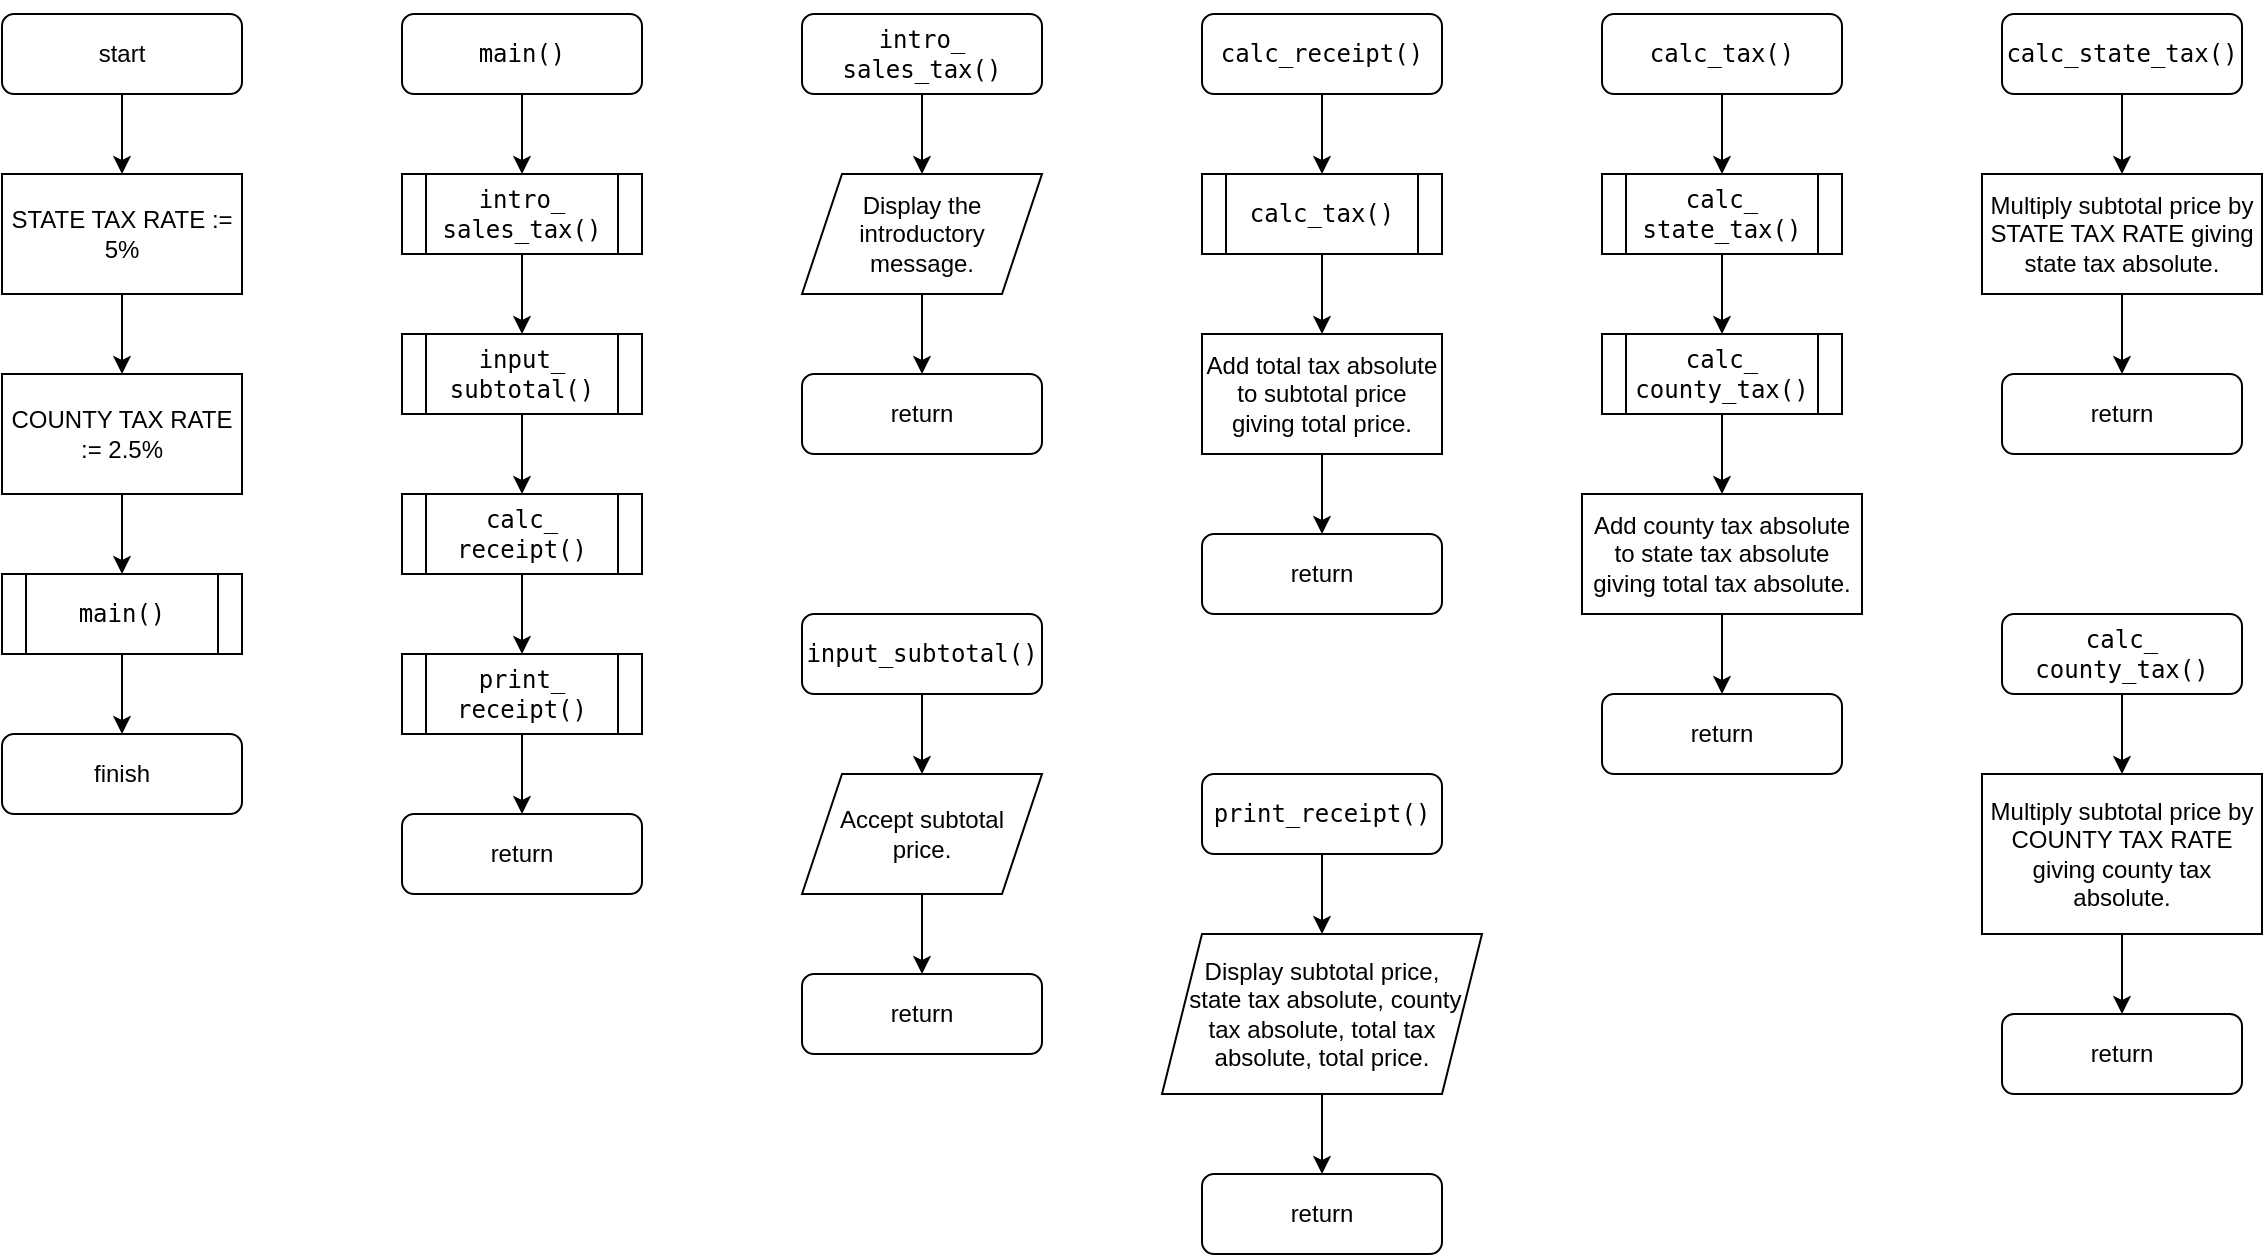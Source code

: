 <mxfile version="13.7.9" type="device"><diagram id="hMVJtsUQYAawdHeMLFiz" name="Page-1"><mxGraphModel dx="868" dy="423" grid="1" gridSize="10" guides="1" tooltips="1" connect="1" arrows="1" fold="1" page="1" pageScale="1" pageWidth="850" pageHeight="1100" math="0" shadow="0"><root><mxCell id="0"/><mxCell id="1" parent="0"/><mxCell id="LimSXAI5MXPxPju-6FYf-11" style="edgeStyle=orthogonalEdgeStyle;rounded=0;orthogonalLoop=1;jettySize=auto;html=1;entryX=0.5;entryY=0;entryDx=0;entryDy=0;" parent="1" source="LimSXAI5MXPxPju-6FYf-1" target="LimSXAI5MXPxPju-6FYf-3" edge="1"><mxGeometry relative="1" as="geometry"/></mxCell><mxCell id="LimSXAI5MXPxPju-6FYf-1" value="start" style="rounded=1;whiteSpace=wrap;html=1;" parent="1" vertex="1"><mxGeometry x="80" y="40" width="120" height="40" as="geometry"/></mxCell><mxCell id="LimSXAI5MXPxPju-6FYf-12" style="edgeStyle=orthogonalEdgeStyle;rounded=0;orthogonalLoop=1;jettySize=auto;html=1;entryX=0.5;entryY=0;entryDx=0;entryDy=0;" parent="1" source="LimSXAI5MXPxPju-6FYf-3" target="LimSXAI5MXPxPju-6FYf-4" edge="1"><mxGeometry relative="1" as="geometry"/></mxCell><mxCell id="LimSXAI5MXPxPju-6FYf-3" value="STATE TAX RATE := 5%" style="rounded=0;whiteSpace=wrap;html=1;" parent="1" vertex="1"><mxGeometry x="80" y="120" width="120" height="60" as="geometry"/></mxCell><mxCell id="LimSXAI5MXPxPju-6FYf-13" style="edgeStyle=orthogonalEdgeStyle;rounded=0;orthogonalLoop=1;jettySize=auto;html=1;entryX=0.5;entryY=0;entryDx=0;entryDy=0;" parent="1" source="LimSXAI5MXPxPju-6FYf-4" target="Ue2dc8_IBO33NSzeEOEW-12" edge="1"><mxGeometry relative="1" as="geometry"><mxPoint x="140" y="320" as="targetPoint"/></mxGeometry></mxCell><mxCell id="LimSXAI5MXPxPju-6FYf-4" value="COUNTY TAX RATE := 2.5%" style="rounded=0;whiteSpace=wrap;html=1;" parent="1" vertex="1"><mxGeometry x="80" y="220" width="120" height="60" as="geometry"/></mxCell><mxCell id="Ue2dc8_IBO33NSzeEOEW-58" style="edgeStyle=orthogonalEdgeStyle;rounded=0;orthogonalLoop=1;jettySize=auto;html=1;entryX=0.5;entryY=0;entryDx=0;entryDy=0;" edge="1" parent="1" source="Ue2dc8_IBO33NSzeEOEW-4" target="Ue2dc8_IBO33NSzeEOEW-57"><mxGeometry relative="1" as="geometry"/></mxCell><mxCell id="Ue2dc8_IBO33NSzeEOEW-4" value="Multiply subtotal price by STATE TAX RATE giving state tax absolute." style="rounded=0;whiteSpace=wrap;html=1;" vertex="1" parent="1"><mxGeometry x="1070" y="120" width="140" height="60" as="geometry"/></mxCell><mxCell id="Ue2dc8_IBO33NSzeEOEW-62" style="edgeStyle=orthogonalEdgeStyle;rounded=0;orthogonalLoop=1;jettySize=auto;html=1;entryX=0.5;entryY=0;entryDx=0;entryDy=0;" edge="1" parent="1" source="Ue2dc8_IBO33NSzeEOEW-6" target="Ue2dc8_IBO33NSzeEOEW-60"><mxGeometry relative="1" as="geometry"/></mxCell><mxCell id="Ue2dc8_IBO33NSzeEOEW-6" value="Multiply subtotal price by COUNTY TAX RATE giving county tax absolute." style="rounded=0;whiteSpace=wrap;html=1;" vertex="1" parent="1"><mxGeometry x="1070" y="420" width="140" height="80" as="geometry"/></mxCell><mxCell id="Ue2dc8_IBO33NSzeEOEW-14" style="edgeStyle=orthogonalEdgeStyle;rounded=0;orthogonalLoop=1;jettySize=auto;html=1;entryX=0.5;entryY=0;entryDx=0;entryDy=0;" edge="1" parent="1" source="Ue2dc8_IBO33NSzeEOEW-12" target="Ue2dc8_IBO33NSzeEOEW-13"><mxGeometry relative="1" as="geometry"/></mxCell><mxCell id="Ue2dc8_IBO33NSzeEOEW-12" value="&lt;pre&gt;main()&lt;/pre&gt;" style="shape=process;whiteSpace=wrap;html=1;backgroundOutline=1;" vertex="1" parent="1"><mxGeometry x="80" y="320" width="120" height="40" as="geometry"/></mxCell><mxCell id="Ue2dc8_IBO33NSzeEOEW-13" value="finish" style="rounded=1;whiteSpace=wrap;html=1;" vertex="1" parent="1"><mxGeometry x="80" y="400" width="120" height="40" as="geometry"/></mxCell><mxCell id="Ue2dc8_IBO33NSzeEOEW-77" style="edgeStyle=orthogonalEdgeStyle;rounded=0;orthogonalLoop=1;jettySize=auto;html=1;entryX=0.5;entryY=0;entryDx=0;entryDy=0;" edge="1" parent="1" source="Ue2dc8_IBO33NSzeEOEW-15" target="Ue2dc8_IBO33NSzeEOEW-64"><mxGeometry relative="1" as="geometry"/></mxCell><mxCell id="Ue2dc8_IBO33NSzeEOEW-15" value="&lt;pre&gt;main()&lt;/pre&gt;" style="rounded=1;whiteSpace=wrap;html=1;" vertex="1" parent="1"><mxGeometry x="280" y="40" width="120" height="40" as="geometry"/></mxCell><mxCell id="Ue2dc8_IBO33NSzeEOEW-28" style="edgeStyle=orthogonalEdgeStyle;rounded=0;orthogonalLoop=1;jettySize=auto;html=1;entryX=0.5;entryY=0;entryDx=0;entryDy=0;" edge="1" parent="1" source="Ue2dc8_IBO33NSzeEOEW-25" target="Ue2dc8_IBO33NSzeEOEW-26"><mxGeometry relative="1" as="geometry"/></mxCell><mxCell id="Ue2dc8_IBO33NSzeEOEW-25" value="&lt;pre&gt;intro_&lt;br&gt;sales_tax()&lt;/pre&gt;" style="rounded=1;whiteSpace=wrap;html=1;" vertex="1" parent="1"><mxGeometry x="480" y="40" width="120" height="40" as="geometry"/></mxCell><mxCell id="Ue2dc8_IBO33NSzeEOEW-29" style="edgeStyle=orthogonalEdgeStyle;rounded=0;orthogonalLoop=1;jettySize=auto;html=1;entryX=0.5;entryY=0;entryDx=0;entryDy=0;" edge="1" parent="1" source="Ue2dc8_IBO33NSzeEOEW-26" target="Ue2dc8_IBO33NSzeEOEW-27"><mxGeometry relative="1" as="geometry"/></mxCell><mxCell id="Ue2dc8_IBO33NSzeEOEW-26" value="Display the introductory message." style="shape=parallelogram;perimeter=parallelogramPerimeter;whiteSpace=wrap;html=1;fixedSize=1;" vertex="1" parent="1"><mxGeometry x="480" y="120" width="120" height="60" as="geometry"/></mxCell><mxCell id="Ue2dc8_IBO33NSzeEOEW-27" value="return" style="rounded=1;whiteSpace=wrap;html=1;" vertex="1" parent="1"><mxGeometry x="480" y="220" width="120" height="40" as="geometry"/></mxCell><mxCell id="Ue2dc8_IBO33NSzeEOEW-39" style="edgeStyle=orthogonalEdgeStyle;rounded=0;orthogonalLoop=1;jettySize=auto;html=1;entryX=0.5;entryY=0;entryDx=0;entryDy=0;" edge="1" parent="1" source="Ue2dc8_IBO33NSzeEOEW-30" target="Ue2dc8_IBO33NSzeEOEW-31"><mxGeometry relative="1" as="geometry"/></mxCell><mxCell id="Ue2dc8_IBO33NSzeEOEW-30" value="&lt;pre&gt;calc_receipt()&lt;/pre&gt;" style="rounded=1;whiteSpace=wrap;html=1;" vertex="1" parent="1"><mxGeometry x="680" y="40" width="120" height="40" as="geometry"/></mxCell><mxCell id="Ue2dc8_IBO33NSzeEOEW-45" style="edgeStyle=orthogonalEdgeStyle;rounded=0;orthogonalLoop=1;jettySize=auto;html=1;" edge="1" parent="1" source="Ue2dc8_IBO33NSzeEOEW-31" target="Ue2dc8_IBO33NSzeEOEW-38"><mxGeometry relative="1" as="geometry"/></mxCell><mxCell id="Ue2dc8_IBO33NSzeEOEW-31" value="&lt;pre&gt;calc_tax()&lt;/pre&gt;" style="shape=process;whiteSpace=wrap;html=1;backgroundOutline=1;" vertex="1" parent="1"><mxGeometry x="680" y="120" width="120" height="40" as="geometry"/></mxCell><mxCell id="Ue2dc8_IBO33NSzeEOEW-42" style="edgeStyle=orthogonalEdgeStyle;rounded=0;orthogonalLoop=1;jettySize=auto;html=1;entryX=0.5;entryY=0;entryDx=0;entryDy=0;" edge="1" parent="1" source="Ue2dc8_IBO33NSzeEOEW-38" target="Ue2dc8_IBO33NSzeEOEW-41"><mxGeometry relative="1" as="geometry"/></mxCell><mxCell id="Ue2dc8_IBO33NSzeEOEW-38" value="Add total tax absolute to subtotal price giving total price." style="rounded=0;whiteSpace=wrap;html=1;" vertex="1" parent="1"><mxGeometry x="680" y="200" width="120" height="60" as="geometry"/></mxCell><mxCell id="Ue2dc8_IBO33NSzeEOEW-41" value="return" style="rounded=1;whiteSpace=wrap;html=1;" vertex="1" parent="1"><mxGeometry x="680" y="300" width="120" height="40" as="geometry"/></mxCell><mxCell id="Ue2dc8_IBO33NSzeEOEW-50" style="edgeStyle=orthogonalEdgeStyle;rounded=0;orthogonalLoop=1;jettySize=auto;html=1;entryX=0.5;entryY=0;entryDx=0;entryDy=0;" edge="1" parent="1" source="Ue2dc8_IBO33NSzeEOEW-46" target="Ue2dc8_IBO33NSzeEOEW-47"><mxGeometry relative="1" as="geometry"/></mxCell><mxCell id="Ue2dc8_IBO33NSzeEOEW-46" value="&lt;pre&gt;calc_tax()&lt;/pre&gt;" style="rounded=1;whiteSpace=wrap;html=1;" vertex="1" parent="1"><mxGeometry x="880" y="40" width="120" height="40" as="geometry"/></mxCell><mxCell id="Ue2dc8_IBO33NSzeEOEW-51" style="edgeStyle=orthogonalEdgeStyle;rounded=0;orthogonalLoop=1;jettySize=auto;html=1;entryX=0.5;entryY=0;entryDx=0;entryDy=0;" edge="1" parent="1" source="Ue2dc8_IBO33NSzeEOEW-47" target="Ue2dc8_IBO33NSzeEOEW-48"><mxGeometry relative="1" as="geometry"/></mxCell><mxCell id="Ue2dc8_IBO33NSzeEOEW-47" value="&lt;pre&gt;calc_&lt;br&gt;state_tax()&lt;/pre&gt;" style="shape=process;whiteSpace=wrap;html=1;backgroundOutline=1;" vertex="1" parent="1"><mxGeometry x="880" y="120" width="120" height="40" as="geometry"/></mxCell><mxCell id="Ue2dc8_IBO33NSzeEOEW-52" style="edgeStyle=orthogonalEdgeStyle;rounded=0;orthogonalLoop=1;jettySize=auto;html=1;entryX=0.5;entryY=0;entryDx=0;entryDy=0;" edge="1" parent="1" source="Ue2dc8_IBO33NSzeEOEW-48" target="Ue2dc8_IBO33NSzeEOEW-49"><mxGeometry relative="1" as="geometry"/></mxCell><mxCell id="Ue2dc8_IBO33NSzeEOEW-48" value="&lt;pre&gt;calc_&lt;br&gt;county_tax()&lt;/pre&gt;" style="shape=process;whiteSpace=wrap;html=1;backgroundOutline=1;" vertex="1" parent="1"><mxGeometry x="880" y="200" width="120" height="40" as="geometry"/></mxCell><mxCell id="Ue2dc8_IBO33NSzeEOEW-54" style="edgeStyle=orthogonalEdgeStyle;rounded=0;orthogonalLoop=1;jettySize=auto;html=1;entryX=0.5;entryY=0;entryDx=0;entryDy=0;" edge="1" parent="1" source="Ue2dc8_IBO33NSzeEOEW-49" target="Ue2dc8_IBO33NSzeEOEW-53"><mxGeometry relative="1" as="geometry"/></mxCell><mxCell id="Ue2dc8_IBO33NSzeEOEW-49" value="Add county tax absolute to state tax absolute giving total tax absolute." style="rounded=0;whiteSpace=wrap;html=1;" vertex="1" parent="1"><mxGeometry x="870" y="280" width="140" height="60" as="geometry"/></mxCell><mxCell id="Ue2dc8_IBO33NSzeEOEW-53" value="return" style="rounded=1;whiteSpace=wrap;html=1;" vertex="1" parent="1"><mxGeometry x="880" y="380" width="120" height="40" as="geometry"/></mxCell><mxCell id="Ue2dc8_IBO33NSzeEOEW-56" style="edgeStyle=orthogonalEdgeStyle;rounded=0;orthogonalLoop=1;jettySize=auto;html=1;entryX=0.5;entryY=0;entryDx=0;entryDy=0;" edge="1" parent="1" source="Ue2dc8_IBO33NSzeEOEW-55" target="Ue2dc8_IBO33NSzeEOEW-4"><mxGeometry relative="1" as="geometry"/></mxCell><mxCell id="Ue2dc8_IBO33NSzeEOEW-55" value="&lt;pre&gt;calc_state_tax()&lt;/pre&gt;" style="rounded=1;whiteSpace=wrap;html=1;" vertex="1" parent="1"><mxGeometry x="1080" y="40" width="120" height="40" as="geometry"/></mxCell><mxCell id="Ue2dc8_IBO33NSzeEOEW-57" value="return" style="rounded=1;whiteSpace=wrap;html=1;" vertex="1" parent="1"><mxGeometry x="1080" y="220" width="120" height="40" as="geometry"/></mxCell><mxCell id="Ue2dc8_IBO33NSzeEOEW-61" style="edgeStyle=orthogonalEdgeStyle;rounded=0;orthogonalLoop=1;jettySize=auto;html=1;entryX=0.5;entryY=0;entryDx=0;entryDy=0;" edge="1" parent="1" source="Ue2dc8_IBO33NSzeEOEW-59" target="Ue2dc8_IBO33NSzeEOEW-6"><mxGeometry relative="1" as="geometry"/></mxCell><mxCell id="Ue2dc8_IBO33NSzeEOEW-59" value="&lt;pre&gt;calc_&lt;br&gt;county_tax()&lt;/pre&gt;" style="rounded=1;whiteSpace=wrap;html=1;" vertex="1" parent="1"><mxGeometry x="1080" y="340" width="120" height="40" as="geometry"/></mxCell><mxCell id="Ue2dc8_IBO33NSzeEOEW-60" value="return" style="rounded=1;whiteSpace=wrap;html=1;" vertex="1" parent="1"><mxGeometry x="1080" y="540" width="120" height="40" as="geometry"/></mxCell><mxCell id="Ue2dc8_IBO33NSzeEOEW-78" style="edgeStyle=orthogonalEdgeStyle;rounded=0;orthogonalLoop=1;jettySize=auto;html=1;entryX=0.5;entryY=0;entryDx=0;entryDy=0;" edge="1" parent="1" source="Ue2dc8_IBO33NSzeEOEW-64" target="Ue2dc8_IBO33NSzeEOEW-66"><mxGeometry relative="1" as="geometry"/></mxCell><mxCell id="Ue2dc8_IBO33NSzeEOEW-64" value="&lt;pre&gt;intro_&lt;br&gt;sales_tax()&lt;/pre&gt;" style="shape=process;whiteSpace=wrap;html=1;backgroundOutline=1;" vertex="1" parent="1"><mxGeometry x="280" y="120" width="120" height="40" as="geometry"/></mxCell><mxCell id="Ue2dc8_IBO33NSzeEOEW-65" style="edgeStyle=orthogonalEdgeStyle;rounded=0;orthogonalLoop=1;jettySize=auto;html=1;entryX=0.5;entryY=0;entryDx=0;entryDy=0;" edge="1" parent="1" source="Ue2dc8_IBO33NSzeEOEW-66" target="Ue2dc8_IBO33NSzeEOEW-68"><mxGeometry relative="1" as="geometry"/></mxCell><mxCell id="Ue2dc8_IBO33NSzeEOEW-66" value="&lt;pre&gt;input_&lt;br&gt;subtotal()&lt;/pre&gt;" style="shape=process;whiteSpace=wrap;html=1;backgroundOutline=1;" vertex="1" parent="1"><mxGeometry x="280" y="200" width="120" height="40" as="geometry"/></mxCell><mxCell id="Ue2dc8_IBO33NSzeEOEW-67" style="edgeStyle=orthogonalEdgeStyle;rounded=0;orthogonalLoop=1;jettySize=auto;html=1;entryX=0.5;entryY=0;entryDx=0;entryDy=0;" edge="1" parent="1" source="Ue2dc8_IBO33NSzeEOEW-68" target="Ue2dc8_IBO33NSzeEOEW-70"><mxGeometry relative="1" as="geometry"/></mxCell><mxCell id="Ue2dc8_IBO33NSzeEOEW-68" value="&lt;pre&gt;calc_&lt;br&gt;receipt()&lt;/pre&gt;" style="shape=process;whiteSpace=wrap;html=1;backgroundOutline=1;" vertex="1" parent="1"><mxGeometry x="280" y="280" width="120" height="40" as="geometry"/></mxCell><mxCell id="Ue2dc8_IBO33NSzeEOEW-69" style="edgeStyle=orthogonalEdgeStyle;rounded=0;orthogonalLoop=1;jettySize=auto;html=1;entryX=0.5;entryY=0;entryDx=0;entryDy=0;" edge="1" parent="1" source="Ue2dc8_IBO33NSzeEOEW-70" target="Ue2dc8_IBO33NSzeEOEW-71"><mxGeometry relative="1" as="geometry"/></mxCell><mxCell id="Ue2dc8_IBO33NSzeEOEW-70" value="&lt;pre&gt;print_&lt;br&gt;receipt()&lt;/pre&gt;" style="shape=process;whiteSpace=wrap;html=1;backgroundOutline=1;" vertex="1" parent="1"><mxGeometry x="280" y="360" width="120" height="40" as="geometry"/></mxCell><mxCell id="Ue2dc8_IBO33NSzeEOEW-71" value="return" style="rounded=1;whiteSpace=wrap;html=1;" vertex="1" parent="1"><mxGeometry x="280" y="440" width="120" height="40" as="geometry"/></mxCell><mxCell id="Ue2dc8_IBO33NSzeEOEW-72" style="edgeStyle=orthogonalEdgeStyle;rounded=0;orthogonalLoop=1;jettySize=auto;html=1;entryX=0.5;entryY=0;entryDx=0;entryDy=0;" edge="1" parent="1" source="Ue2dc8_IBO33NSzeEOEW-73" target="Ue2dc8_IBO33NSzeEOEW-75"><mxGeometry relative="1" as="geometry"/></mxCell><mxCell id="Ue2dc8_IBO33NSzeEOEW-73" value="&lt;pre&gt;input_subtotal()&lt;/pre&gt;" style="rounded=1;whiteSpace=wrap;html=1;" vertex="1" parent="1"><mxGeometry x="480" y="340" width="120" height="40" as="geometry"/></mxCell><mxCell id="Ue2dc8_IBO33NSzeEOEW-74" style="edgeStyle=orthogonalEdgeStyle;rounded=0;orthogonalLoop=1;jettySize=auto;html=1;entryX=0.5;entryY=0;entryDx=0;entryDy=0;" edge="1" parent="1" source="Ue2dc8_IBO33NSzeEOEW-75" target="Ue2dc8_IBO33NSzeEOEW-76"><mxGeometry relative="1" as="geometry"/></mxCell><mxCell id="Ue2dc8_IBO33NSzeEOEW-75" value="Accept subtotal&lt;br&gt;price." style="shape=parallelogram;perimeter=parallelogramPerimeter;whiteSpace=wrap;html=1;fixedSize=1;" vertex="1" parent="1"><mxGeometry x="480" y="420" width="120" height="60" as="geometry"/></mxCell><mxCell id="Ue2dc8_IBO33NSzeEOEW-76" value="return" style="rounded=1;whiteSpace=wrap;html=1;" vertex="1" parent="1"><mxGeometry x="480" y="520" width="120" height="40" as="geometry"/></mxCell><mxCell id="Ue2dc8_IBO33NSzeEOEW-83" style="edgeStyle=orthogonalEdgeStyle;rounded=0;orthogonalLoop=1;jettySize=auto;html=1;entryX=0.5;entryY=0;entryDx=0;entryDy=0;" edge="1" parent="1" source="Ue2dc8_IBO33NSzeEOEW-79" target="Ue2dc8_IBO33NSzeEOEW-82"><mxGeometry relative="1" as="geometry"/></mxCell><mxCell id="Ue2dc8_IBO33NSzeEOEW-79" value="Display subtotal price,&lt;br&gt;&amp;nbsp;state tax absolute, county&lt;br&gt;tax absolute,&amp;nbsp;total tax absolute, total price." style="shape=parallelogram;perimeter=parallelogramPerimeter;whiteSpace=wrap;html=1;fixedSize=1;" vertex="1" parent="1"><mxGeometry x="660" y="500" width="160" height="80" as="geometry"/></mxCell><mxCell id="Ue2dc8_IBO33NSzeEOEW-81" style="edgeStyle=orthogonalEdgeStyle;rounded=0;orthogonalLoop=1;jettySize=auto;html=1;entryX=0.5;entryY=0;entryDx=0;entryDy=0;" edge="1" parent="1" source="Ue2dc8_IBO33NSzeEOEW-80" target="Ue2dc8_IBO33NSzeEOEW-79"><mxGeometry relative="1" as="geometry"/></mxCell><mxCell id="Ue2dc8_IBO33NSzeEOEW-80" value="&lt;pre&gt;print_receipt()&lt;/pre&gt;" style="rounded=1;whiteSpace=wrap;html=1;" vertex="1" parent="1"><mxGeometry x="680" y="420" width="120" height="40" as="geometry"/></mxCell><mxCell id="Ue2dc8_IBO33NSzeEOEW-82" value="return" style="rounded=1;whiteSpace=wrap;html=1;" vertex="1" parent="1"><mxGeometry x="680" y="620" width="120" height="40" as="geometry"/></mxCell></root></mxGraphModel></diagram></mxfile>